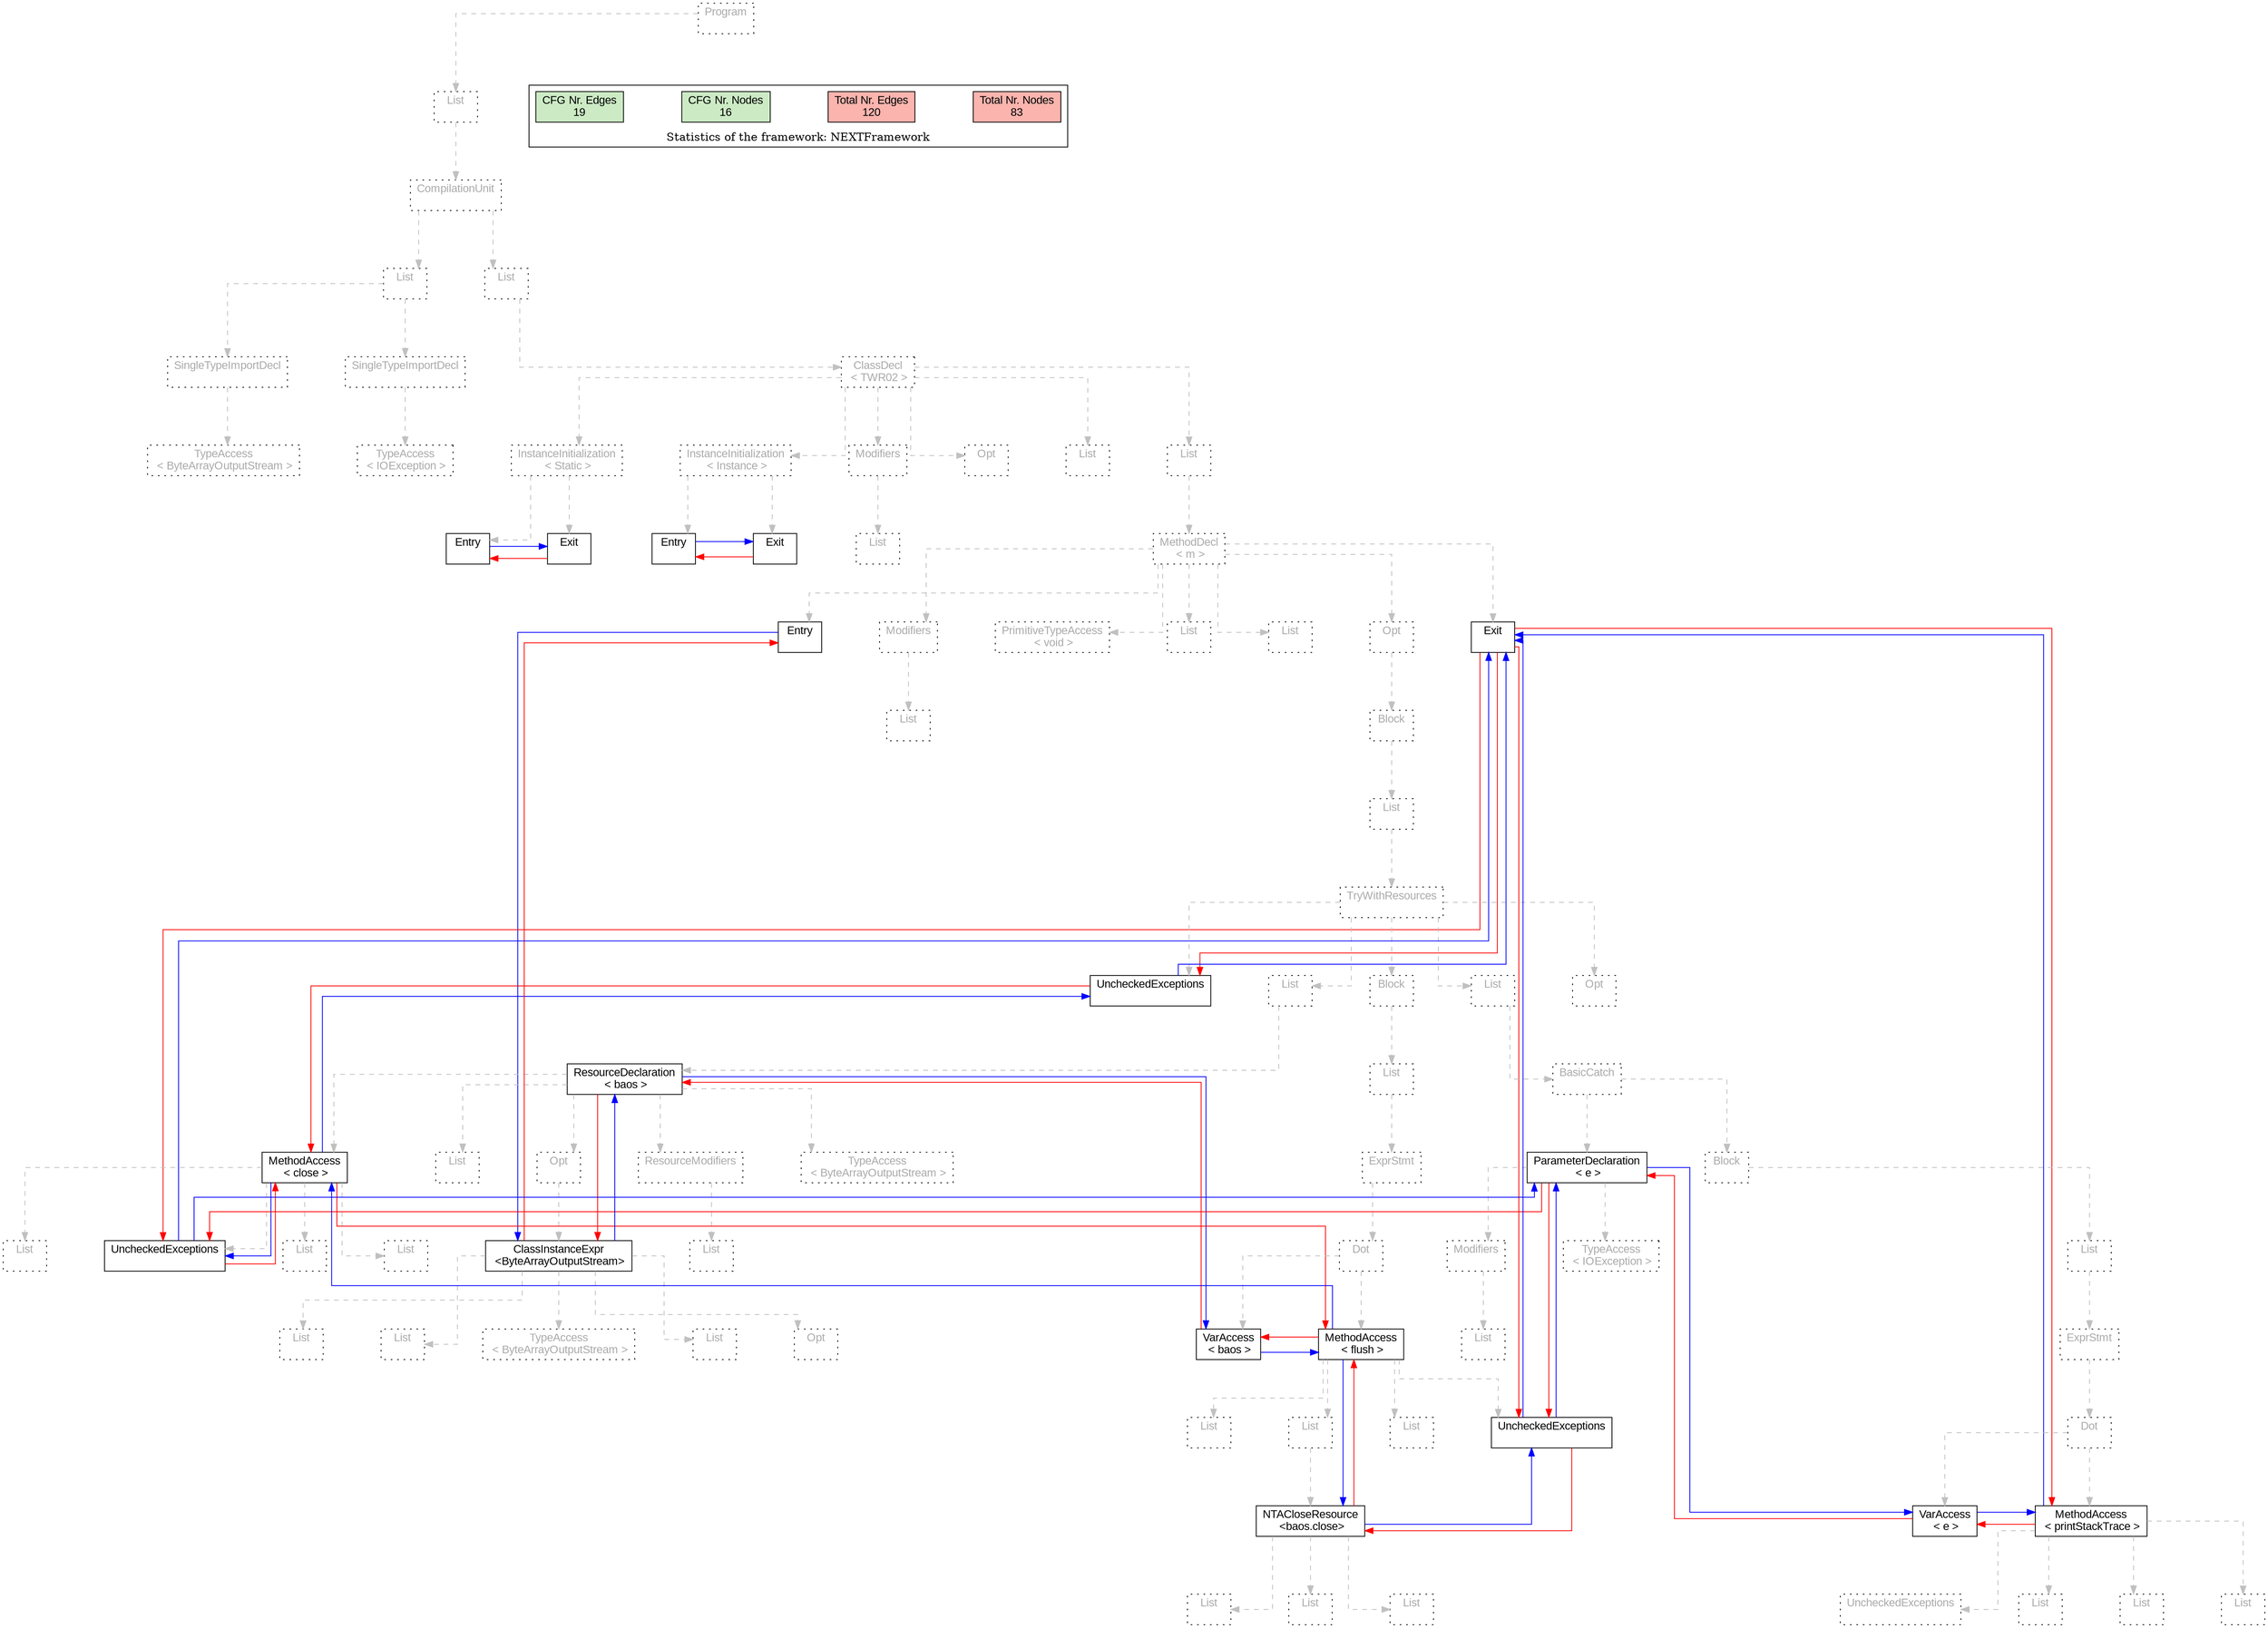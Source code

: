 digraph G {
graph [splines=ortho, nodesep="1", ranksep="1"]
node [shape=rect, fontname=Arial];
{ rank = same; "Program[0]"}
{ rank = same; "List[1]"}
{ rank = same; "CompilationUnit[2]"}
{ rank = same; "List[3]"; "List[8]"}
{ rank = same; "SingleTypeImportDecl[4]"; "SingleTypeImportDecl[6]"; "ClassDecl[9]"}
{ rank = same; "TypeAccess[5]"; "TypeAccess[7]"; "Modifiers[26]"; "Opt[28]"; "List[29]"; "List[30]"; "InstanceInitialization[10]"; "InstanceInitialization[18]"}
{ rank = same; "List[27]"; "MethodDecl[31]"; "Entry[11]"; "Exit[12]"; "Entry[19]"; "Exit[20]"}
{ rank = same; "Entry[32]"; "Modifiers[33]"; "PrimitiveTypeAccess[35]"; "List[36]"; "List[37]"; "Opt[38]"; "Exit[39]"}
{ rank = same; "List[34]"; "Block[39]"}
{ rank = same; "List[40]"}
{ rank = same; "TryWithResources[41]"}
{ rank = same; "List[42]"; "Block[60]"; "List[74]"; "Opt[90]"; "UncheckedExceptions[91]"}
{ rank = same; "ResourceDeclaration[43]"; "List[61]"; "BasicCatch[75]"}
{ rank = same; "List[49]"; "Opt[50]"; "ResourceModifiers[57]"; "TypeAccess[59]"; "MethodAccess[44]"; "ExprStmt[62]"; "ParameterDeclaration[76]"; "Block[80]"}
{ rank = same; "ClassInstanceExpr[51]"; "List[58]"; "List[46]"; "List[47]"; "List[48]"; "UncheckedExceptions[45]"; "Dot[63]"; "Modifiers[77]"; "TypeAccess[79]"; "List[81]"}
{ rank = same; "TypeAccess[52]"; "List[53]"; "Opt[54]"; "List[55]"; "List[56]"; "VarAccess[64]"; "MethodAccess[65]"; "List[78]"; "ExprStmt[82]"}
{ rank = same; "NTACloseResource[69]"; "VarAccess[84]"; "MethodAccess[85]"}
{ rank = same; "List[67]"; "List[68]"; "List[73]"; "UncheckedExceptions[66]"; "Dot[83]"}
{ rank = same; "List[70]"; "List[71]"; "List[72]"; "List[87]"; "List[88]"; "List[89]"; "UncheckedExceptions[86]"}
"Program[0]" [label="Program\n ", style= dotted   fillcolor="#eeeeee" fontcolor="#aaaaaa"  ]
"List[1]" [label="List\n ", style= dotted   fillcolor="#eeeeee" fontcolor="#aaaaaa"  ]
"CompilationUnit[2]" [label="CompilationUnit\n ", style= dotted   fillcolor="#eeeeee" fontcolor="#aaaaaa"  ]
"List[3]" [label="List\n ", style= dotted   fillcolor="#eeeeee" fontcolor="#aaaaaa"  ]
"SingleTypeImportDecl[4]" [label="SingleTypeImportDecl\n ", style= dotted   fillcolor="#eeeeee" fontcolor="#aaaaaa"  ]
"TypeAccess[5]" [label="TypeAccess\n < ByteArrayOutputStream >", style= dotted   fillcolor="#eeeeee" fontcolor="#aaaaaa"  ]
"SingleTypeImportDecl[6]" [label="SingleTypeImportDecl\n ", style= dotted   fillcolor="#eeeeee" fontcolor="#aaaaaa"  ]
"TypeAccess[7]" [label="TypeAccess\n < IOException >", style= dotted   fillcolor="#eeeeee" fontcolor="#aaaaaa"  ]
"List[8]" [label="List\n ", style= dotted   fillcolor="#eeeeee" fontcolor="#aaaaaa"  ]
"ClassDecl[9]" [label="ClassDecl\n < TWR02 >", style= dotted   fillcolor="#eeeeee" fontcolor="#aaaaaa"  ]
"Modifiers[26]" [label="Modifiers\n ", style= dotted   fillcolor="#eeeeee" fontcolor="#aaaaaa"  ]
"List[27]" [label="List\n ", style= dotted   fillcolor="#eeeeee" fontcolor="#aaaaaa"  ]
"Opt[28]" [label="Opt\n ", style= dotted   fillcolor="#eeeeee" fontcolor="#aaaaaa"  ]
"List[29]" [label="List\n ", style= dotted   fillcolor="#eeeeee" fontcolor="#aaaaaa"  ]
"List[30]" [label="List\n ", style= dotted   fillcolor="#eeeeee" fontcolor="#aaaaaa"  ]
"MethodDecl[31]" [label="MethodDecl\n < m >", style= dotted   fillcolor="#eeeeee" fontcolor="#aaaaaa"  ]
"Entry[32]" [label="Entry\n ", fillcolor=white   style=filled  ]
"Modifiers[33]" [label="Modifiers\n ", style= dotted   fillcolor="#eeeeee" fontcolor="#aaaaaa"  ]
"List[34]" [label="List\n ", style= dotted   fillcolor="#eeeeee" fontcolor="#aaaaaa"  ]
"PrimitiveTypeAccess[35]" [label="PrimitiveTypeAccess\n < void >", style= dotted   fillcolor="#eeeeee" fontcolor="#aaaaaa"  ]
"List[36]" [label="List\n ", style= dotted   fillcolor="#eeeeee" fontcolor="#aaaaaa"  ]
"List[37]" [label="List\n ", style= dotted   fillcolor="#eeeeee" fontcolor="#aaaaaa"  ]
"Opt[38]" [label="Opt\n ", style= dotted   fillcolor="#eeeeee" fontcolor="#aaaaaa"  ]
"Block[39]" [label="Block\n ", style= dotted   fillcolor="#eeeeee" fontcolor="#aaaaaa"  ]
"List[40]" [label="List\n ", style= dotted   fillcolor="#eeeeee" fontcolor="#aaaaaa"  ]
"TryWithResources[41]" [label="TryWithResources\n ", style= dotted   fillcolor="#eeeeee" fontcolor="#aaaaaa"  ]
"List[42]" [label="List\n ", style= dotted   fillcolor="#eeeeee" fontcolor="#aaaaaa"  ]
"ResourceDeclaration[43]" [label="ResourceDeclaration\n < baos >", fillcolor=white   style=filled  ]
"List[49]" [label="List\n ", style= dotted   fillcolor="#eeeeee" fontcolor="#aaaaaa"  ]
"Opt[50]" [label="Opt\n ", style= dotted   fillcolor="#eeeeee" fontcolor="#aaaaaa"  ]
"ClassInstanceExpr[51]" [label="ClassInstanceExpr\n <ByteArrayOutputStream>", fillcolor=white   style=filled  ]
"TypeAccess[52]" [label="TypeAccess\n < ByteArrayOutputStream >", style= dotted   fillcolor="#eeeeee" fontcolor="#aaaaaa"  ]
"List[53]" [label="List\n ", style= dotted   fillcolor="#eeeeee" fontcolor="#aaaaaa"  ]
"Opt[54]" [label="Opt\n ", style= dotted   fillcolor="#eeeeee" fontcolor="#aaaaaa"  ]
"List[55]" [label="List\n ", style= dotted   fillcolor="#eeeeee" fontcolor="#aaaaaa"  ]
"List[56]" [label="List\n ", style= dotted   fillcolor="#eeeeee" fontcolor="#aaaaaa"  ]
"ResourceModifiers[57]" [label="ResourceModifiers\n ", style= dotted   fillcolor="#eeeeee" fontcolor="#aaaaaa"  ]
"List[58]" [label="List\n ", style= dotted   fillcolor="#eeeeee" fontcolor="#aaaaaa"  ]
"TypeAccess[59]" [label="TypeAccess\n < ByteArrayOutputStream >", style= dotted   fillcolor="#eeeeee" fontcolor="#aaaaaa"  ]
"MethodAccess[44]" [label="MethodAccess\n < close >", fillcolor=white   style=filled  ]
"List[46]" [label="List\n ", style= dotted   fillcolor="#eeeeee" fontcolor="#aaaaaa"  ]
"List[47]" [label="List\n ", style= dotted   fillcolor="#eeeeee" fontcolor="#aaaaaa"  ]
"List[48]" [label="List\n ", style= dotted   fillcolor="#eeeeee" fontcolor="#aaaaaa"  ]
"UncheckedExceptions[45]" [label="UncheckedExceptions\n ", fillcolor=white   style=filled  ]
"Block[60]" [label="Block\n ", style= dotted   fillcolor="#eeeeee" fontcolor="#aaaaaa"  ]
"List[61]" [label="List\n ", style= dotted   fillcolor="#eeeeee" fontcolor="#aaaaaa"  ]
"ExprStmt[62]" [label="ExprStmt\n ", style= dotted   fillcolor="#eeeeee" fontcolor="#aaaaaa"  ]
"Dot[63]" [label="Dot\n ", style= dotted   fillcolor="#eeeeee" fontcolor="#aaaaaa"  ]
"VarAccess[64]" [label="VarAccess\n < baos >", fillcolor=white   style=filled  ]
"MethodAccess[65]" [label="MethodAccess\n < flush >", fillcolor=white   style=filled  ]
"List[67]" [label="List\n ", style= dotted   fillcolor="#eeeeee" fontcolor="#aaaaaa"  ]
"List[68]" [label="List\n ", style= dotted   fillcolor="#eeeeee" fontcolor="#aaaaaa"  ]
"NTACloseResource[69]" [label="NTACloseResource\n <baos.close>", fillcolor=white   style=filled  ]
"List[70]" [label="List\n ", style= dotted   fillcolor="#eeeeee" fontcolor="#aaaaaa"  ]
"List[71]" [label="List\n ", style= dotted   fillcolor="#eeeeee" fontcolor="#aaaaaa"  ]
"List[72]" [label="List\n ", style= dotted   fillcolor="#eeeeee" fontcolor="#aaaaaa"  ]
"List[73]" [label="List\n ", style= dotted   fillcolor="#eeeeee" fontcolor="#aaaaaa"  ]
"UncheckedExceptions[66]" [label="UncheckedExceptions\n ", fillcolor=white   style=filled  ]
"List[74]" [label="List\n ", style= dotted   fillcolor="#eeeeee" fontcolor="#aaaaaa"  ]
"BasicCatch[75]" [label="BasicCatch\n ", style= dotted   fillcolor="#eeeeee" fontcolor="#aaaaaa"  ]
"ParameterDeclaration[76]" [label="ParameterDeclaration\n < e >", fillcolor=white   style=filled  ]
"Modifiers[77]" [label="Modifiers\n ", style= dotted   fillcolor="#eeeeee" fontcolor="#aaaaaa"  ]
"List[78]" [label="List\n ", style= dotted   fillcolor="#eeeeee" fontcolor="#aaaaaa"  ]
"TypeAccess[79]" [label="TypeAccess\n < IOException >", style= dotted   fillcolor="#eeeeee" fontcolor="#aaaaaa"  ]
"Block[80]" [label="Block\n ", style= dotted   fillcolor="#eeeeee" fontcolor="#aaaaaa"  ]
"List[81]" [label="List\n ", style= dotted   fillcolor="#eeeeee" fontcolor="#aaaaaa"  ]
"ExprStmt[82]" [label="ExprStmt\n ", style= dotted   fillcolor="#eeeeee" fontcolor="#aaaaaa"  ]
"Dot[83]" [label="Dot\n ", style= dotted   fillcolor="#eeeeee" fontcolor="#aaaaaa"  ]
"VarAccess[84]" [label="VarAccess\n < e >", fillcolor=white   style=filled  ]
"MethodAccess[85]" [label="MethodAccess\n < printStackTrace >", fillcolor=white   style=filled  ]
"List[87]" [label="List\n ", style= dotted   fillcolor="#eeeeee" fontcolor="#aaaaaa"  ]
"List[88]" [label="List\n ", style= dotted   fillcolor="#eeeeee" fontcolor="#aaaaaa"  ]
"List[89]" [label="List\n ", style= dotted   fillcolor="#eeeeee" fontcolor="#aaaaaa"  ]
"UncheckedExceptions[86]" [label="UncheckedExceptions\n ", style= dotted   fillcolor="#eeeeee" fontcolor="#aaaaaa"  ]
"Opt[90]" [label="Opt\n ", style= dotted   fillcolor="#eeeeee" fontcolor="#aaaaaa"  ]
"UncheckedExceptions[91]" [label="UncheckedExceptions\n ", fillcolor=white   style=filled  ]
"Exit[39]" [label="Exit\n ", fillcolor=white   style=filled  ]
"InstanceInitialization[10]" [label="InstanceInitialization\n < Instance >", style= dotted   fillcolor="#eeeeee" fontcolor="#aaaaaa"  ]
"Entry[11]" [label="Entry\n ", fillcolor=white   style=filled  ]
"Exit[12]" [label="Exit\n ", fillcolor=white   style=filled  ]
"InstanceInitialization[18]" [label="InstanceInitialization\n < Static >", style= dotted   fillcolor="#eeeeee" fontcolor="#aaaaaa"  ]
"Entry[19]" [label="Entry\n ", fillcolor=white   style=filled  ]
"Exit[20]" [label="Exit\n ", fillcolor=white   style=filled  ]
"SingleTypeImportDecl[4]" -> "TypeAccess[5]" [style=dashed, color=gray]
"List[3]" -> "SingleTypeImportDecl[4]" [style=dashed, color=gray]
"SingleTypeImportDecl[6]" -> "TypeAccess[7]" [style=dashed, color=gray]
"List[3]" -> "SingleTypeImportDecl[6]" [style=dashed, color=gray]
"CompilationUnit[2]" -> "List[3]" [style=dashed, color=gray]
"Modifiers[26]" -> "List[27]" [style=dashed, color=gray]
"ClassDecl[9]" -> "Modifiers[26]" [style=dashed, color=gray]
"ClassDecl[9]" -> "Opt[28]" [style=dashed, color=gray]
"ClassDecl[9]" -> "List[29]" [style=dashed, color=gray]
"MethodDecl[31]" -> "Entry[32]" [style=dashed, color=gray]
"Modifiers[33]" -> "List[34]" [style=dashed, color=gray]
"MethodDecl[31]" -> "Modifiers[33]" [style=dashed, color=gray]
"MethodDecl[31]" -> "PrimitiveTypeAccess[35]" [style=dashed, color=gray]
"MethodDecl[31]" -> "List[36]" [style=dashed, color=gray]
"MethodDecl[31]" -> "List[37]" [style=dashed, color=gray]
"ResourceDeclaration[43]" -> "List[49]" [style=dashed, color=gray]
"ClassInstanceExpr[51]" -> "TypeAccess[52]" [style=dashed, color=gray]
"ClassInstanceExpr[51]" -> "List[53]" [style=dashed, color=gray]
"ClassInstanceExpr[51]" -> "Opt[54]" [style=dashed, color=gray]
"ClassInstanceExpr[51]" -> "List[55]" [style=dashed, color=gray]
"ClassInstanceExpr[51]" -> "List[56]" [style=dashed, color=gray]
"Opt[50]" -> "ClassInstanceExpr[51]" [style=dashed, color=gray]
"ResourceDeclaration[43]" -> "Opt[50]" [style=dashed, color=gray]
"ResourceModifiers[57]" -> "List[58]" [style=dashed, color=gray]
"ResourceDeclaration[43]" -> "ResourceModifiers[57]" [style=dashed, color=gray]
"ResourceDeclaration[43]" -> "TypeAccess[59]" [style=dashed, color=gray]
"MethodAccess[44]" -> "List[46]" [style=dashed, color=gray]
"MethodAccess[44]" -> "List[47]" [style=dashed, color=gray]
"MethodAccess[44]" -> "List[48]" [style=dashed, color=gray]
"MethodAccess[44]" -> "UncheckedExceptions[45]" [style=dashed, color=gray]
"ResourceDeclaration[43]" -> "MethodAccess[44]" [style=dashed, color=gray]
"List[42]" -> "ResourceDeclaration[43]" [style=dashed, color=gray]
"TryWithResources[41]" -> "List[42]" [style=dashed, color=gray]
"Dot[63]" -> "VarAccess[64]" [style=dashed, color=gray]
"MethodAccess[65]" -> "List[67]" [style=dashed, color=gray]
"NTACloseResource[69]" -> "List[70]" [style=dashed, color=gray]
"NTACloseResource[69]" -> "List[71]" [style=dashed, color=gray]
"NTACloseResource[69]" -> "List[72]" [style=dashed, color=gray]
"List[68]" -> "NTACloseResource[69]" [style=dashed, color=gray]
"MethodAccess[65]" -> "List[68]" [style=dashed, color=gray]
"MethodAccess[65]" -> "List[73]" [style=dashed, color=gray]
"MethodAccess[65]" -> "UncheckedExceptions[66]" [style=dashed, color=gray]
"Dot[63]" -> "MethodAccess[65]" [style=dashed, color=gray]
"ExprStmt[62]" -> "Dot[63]" [style=dashed, color=gray]
"List[61]" -> "ExprStmt[62]" [style=dashed, color=gray]
"Block[60]" -> "List[61]" [style=dashed, color=gray]
"TryWithResources[41]" -> "Block[60]" [style=dashed, color=gray]
"Modifiers[77]" -> "List[78]" [style=dashed, color=gray]
"ParameterDeclaration[76]" -> "Modifiers[77]" [style=dashed, color=gray]
"ParameterDeclaration[76]" -> "TypeAccess[79]" [style=dashed, color=gray]
"BasicCatch[75]" -> "ParameterDeclaration[76]" [style=dashed, color=gray]
"Dot[83]" -> "VarAccess[84]" [style=dashed, color=gray]
"MethodAccess[85]" -> "List[87]" [style=dashed, color=gray]
"MethodAccess[85]" -> "List[88]" [style=dashed, color=gray]
"MethodAccess[85]" -> "List[89]" [style=dashed, color=gray]
"MethodAccess[85]" -> "UncheckedExceptions[86]" [style=dashed, color=gray]
"Dot[83]" -> "MethodAccess[85]" [style=dashed, color=gray]
"ExprStmt[82]" -> "Dot[83]" [style=dashed, color=gray]
"List[81]" -> "ExprStmt[82]" [style=dashed, color=gray]
"Block[80]" -> "List[81]" [style=dashed, color=gray]
"BasicCatch[75]" -> "Block[80]" [style=dashed, color=gray]
"List[74]" -> "BasicCatch[75]" [style=dashed, color=gray]
"TryWithResources[41]" -> "List[74]" [style=dashed, color=gray]
"TryWithResources[41]" -> "Opt[90]" [style=dashed, color=gray]
"TryWithResources[41]" -> "UncheckedExceptions[91]" [style=dashed, color=gray]
"List[40]" -> "TryWithResources[41]" [style=dashed, color=gray]
"Block[39]" -> "List[40]" [style=dashed, color=gray]
"Opt[38]" -> "Block[39]" [style=dashed, color=gray]
"MethodDecl[31]" -> "Opt[38]" [style=dashed, color=gray]
"MethodDecl[31]" -> "Exit[39]" [style=dashed, color=gray]
"List[30]" -> "MethodDecl[31]" [style=dashed, color=gray]
"ClassDecl[9]" -> "List[30]" [style=dashed, color=gray]
"InstanceInitialization[10]" -> "Entry[11]" [style=dashed, color=gray]
"InstanceInitialization[10]" -> "Exit[12]" [style=dashed, color=gray]
"InstanceInitialization[18]" -> "Entry[19]" [style=dashed, color=gray]
"InstanceInitialization[18]" -> "Exit[20]" [style=dashed, color=gray]
"ClassDecl[9]" -> "InstanceInitialization[10]" [style=dashed, color=gray]
"ClassDecl[9]" -> "InstanceInitialization[18]" [style=dashed, color=gray]
"List[8]" -> "ClassDecl[9]" [style=dashed, color=gray]
"CompilationUnit[2]" -> "List[8]" [style=dashed, color=gray]
"List[1]" -> "CompilationUnit[2]" [style=dashed, color=gray]
"Program[0]" -> "List[1]" [style=dashed, color=gray]
"Exit[20]" -> "Entry[19]" [color=red, constraint=false]
"Entry[19]" -> "Exit[20]" [color=blue, constraint=false, xlabel=" "] 
"Exit[12]" -> "Entry[11]" [color=red, constraint=false]
"Entry[11]" -> "Exit[12]" [color=blue, constraint=false, xlabel=" "] 
"Exit[39]" -> "UncheckedExceptions[91]" [color=red, constraint=false]
"Exit[39]" -> "UncheckedExceptions[45]" [color=red, constraint=false]
"Exit[39]" -> "UncheckedExceptions[66]" [color=red, constraint=false]
"Exit[39]" -> "MethodAccess[85]" [color=red, constraint=false]
"UncheckedExceptions[91]" -> "Exit[39]" [color=blue, constraint=false, xlabel=" "] 
"UncheckedExceptions[91]" -> "MethodAccess[44]" [color=red, constraint=false]
"MethodAccess[85]" -> "Exit[39]" [color=blue, constraint=false, xlabel=" "] 
"MethodAccess[85]" -> "VarAccess[84]" [color=red, constraint=false]
"VarAccess[84]" -> "MethodAccess[85]" [color=blue, constraint=false, xlabel=" "] 
"VarAccess[84]" -> "ParameterDeclaration[76]" [color=red, constraint=false]
"ParameterDeclaration[76]" -> "VarAccess[84]" [color=blue, constraint=false, xlabel=" "] 
"ParameterDeclaration[76]" -> "UncheckedExceptions[45]" [color=red, constraint=false]
"ParameterDeclaration[76]" -> "UncheckedExceptions[66]" [color=red, constraint=false]
"UncheckedExceptions[45]" -> "ParameterDeclaration[76]" [color=blue, constraint=false, xlabel=" "] 
"UncheckedExceptions[45]" -> "Exit[39]" [color=blue, constraint=false, xlabel=" "] 
"UncheckedExceptions[45]" -> "MethodAccess[44]" [color=red, constraint=false]
"MethodAccess[44]" -> "UncheckedExceptions[91]" [color=blue, constraint=false, xlabel=" "] 
"MethodAccess[44]" -> "UncheckedExceptions[45]" [color=blue, constraint=false, xlabel=" "] 
"MethodAccess[44]" -> "MethodAccess[65]" [color=red, constraint=false]
"UncheckedExceptions[66]" -> "ParameterDeclaration[76]" [color=blue, constraint=false, xlabel=" "] 
"UncheckedExceptions[66]" -> "Exit[39]" [color=blue, constraint=false, xlabel=" "] 
"UncheckedExceptions[66]" -> "NTACloseResource[69]" [color=red, constraint=false]
"NTACloseResource[69]" -> "UncheckedExceptions[66]" [color=blue, constraint=false, xlabel=" "] 
"NTACloseResource[69]" -> "MethodAccess[65]" [color=red, constraint=false]
"MethodAccess[65]" -> "MethodAccess[44]" [color=blue, constraint=false, xlabel=" "] 
"MethodAccess[65]" -> "NTACloseResource[69]" [color=blue, constraint=false, xlabel=" "] 
"MethodAccess[65]" -> "VarAccess[64]" [color=red, constraint=false]
"VarAccess[64]" -> "MethodAccess[65]" [color=blue, constraint=false, xlabel=" "] 
"VarAccess[64]" -> "ResourceDeclaration[43]" [color=red, constraint=false]
"ResourceDeclaration[43]" -> "VarAccess[64]" [color=blue, constraint=false, xlabel=" "] 
"ResourceDeclaration[43]" -> "ClassInstanceExpr[51]" [color=red, constraint=false]
"ClassInstanceExpr[51]" -> "ResourceDeclaration[43]" [color=blue, constraint=false, xlabel=" "] 
"ClassInstanceExpr[51]" -> "Entry[32]" [color=red, constraint=false]
"Entry[32]" -> "ClassInstanceExpr[51]" [color=blue, constraint=false, xlabel=" "] 
"List[3]" -> "List[8]" [style=invis]
"SingleTypeImportDecl[4]" -> "SingleTypeImportDecl[6]" [style=invis]
"InstanceInitialization[18]" -> "InstanceInitialization[10]" -> "Modifiers[26]" -> "Opt[28]" -> "List[29]" -> "List[30]" [style=invis]
"Entry[32]" -> "Modifiers[33]" -> "PrimitiveTypeAccess[35]" -> "List[36]" -> "List[37]" -> "Opt[38]" -> "Exit[39]" [style=invis]
"List[42]" -> "Block[60]" -> "List[74]" -> "Opt[90]" [style=invis]
"List[49]" -> "Opt[50]" -> "ResourceModifiers[57]" -> "TypeAccess[59]" [style=invis]
"TypeAccess[52]" -> "List[53]" -> "Opt[54]" [style=invis]
"VarAccess[64]" -> "MethodAccess[65]" [style=invis]
"ParameterDeclaration[76]" -> "Block[80]" [style=invis]
"Modifiers[77]" -> "TypeAccess[79]" [style=invis]
"VarAccess[84]" -> "MethodAccess[85]" [style=invis]
"Entry[11]" -> "Exit[12]" [style=invis]
"Entry[19]" -> "Exit[20]" [style=invis]

subgraph cluster_legend {
{node [style=filled, fillcolor=1, colorscheme="pastel13"]
Nodes [label="Total Nr. Nodes
83", fillcolor=1]
Edges [label="Total Nr. Edges
120", fillcolor=1]
NodesCFG [label="CFG Nr. Nodes
16", fillcolor=3]
EdgesCFG [label="CFG Nr. Edges
19", fillcolor=3]
Nodes-> "Program[0]" -> NodesCFG  [style="invis"]
Edges -> "Program[0]" ->EdgesCFG [style="invis"]}
label = "Statistics of the framework: NEXTFramework"
style="solid"
ranksep=0.05
nodesep=0.01
labelloc = b
len=2
}}